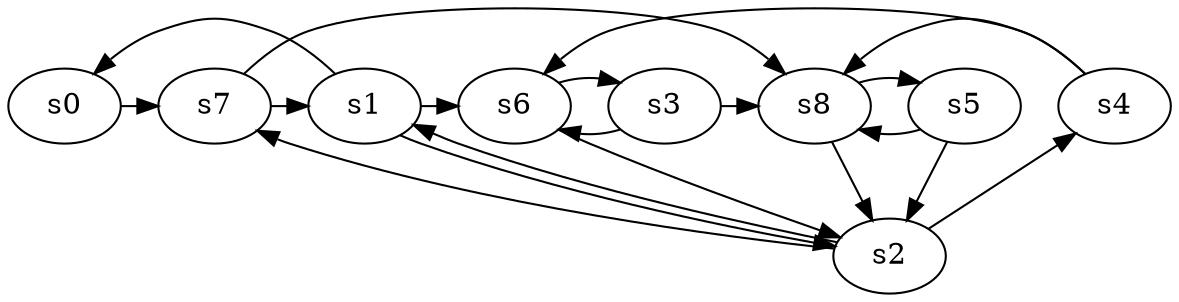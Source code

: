 digraph game_0735_complex_9 {
    s0 [name="s0", player=0];
    s1 [name="s1", player=0];
    s2 [name="s2", player=1];
    s3 [name="s3", player=1];
    s4 [name="s4", player=0];
    s5 [name="s5", player=0];
    s6 [name="s6", player=0];
    s7 [name="s7", player=1];
    s8 [name="s8", player=0, target=1];

    s0 -> s7 [constraint="!(time % 4 == 3)"];
    s1 -> s0 [constraint="time % 4 == 2 || time % 2 == 0"];
    s1 -> s2 [constraint="time % 2 == 0 || time % 4 == 0"];
    s1 -> s6 [constraint="time % 3 == 0 && time % 4 == 0"];
    s2 -> s1 [constraint="!(time % 5 == 0)"];
    s2 -> s4 [constraint="time % 2 == 1 || time % 2 == 1"];
    s2 -> s7 [constraint="!(time % 5 == 3)"];
    s3 -> s6 [constraint="time % 3 == 1 && time % 4 == 2"];
    s3 -> s8 [constraint="time == 10 || time == 25"];
    s4 -> s6 [constraint="time % 2 == 0"];
    s4 -> s8 [constraint="time % 4 == 2 || time % 4 == 3"];
    s5 -> s2;
    s5 -> s8 [constraint="time == 1"];
    s6 -> s2 [constraint="time % 3 == 2 || time % 2 == 1"];
    s6 -> s3 [constraint="time == 2 || time == 5 || time == 12 || time == 16"];
    s7 -> s1 [constraint="time % 3 == 1 && time % 4 == 0"];
    s7 -> s8 [constraint="time % 2 == 0 && time % 3 == 1"];
    s8 -> s2;
    s8 -> s5 [constraint="time % 3 == 1"];
}
